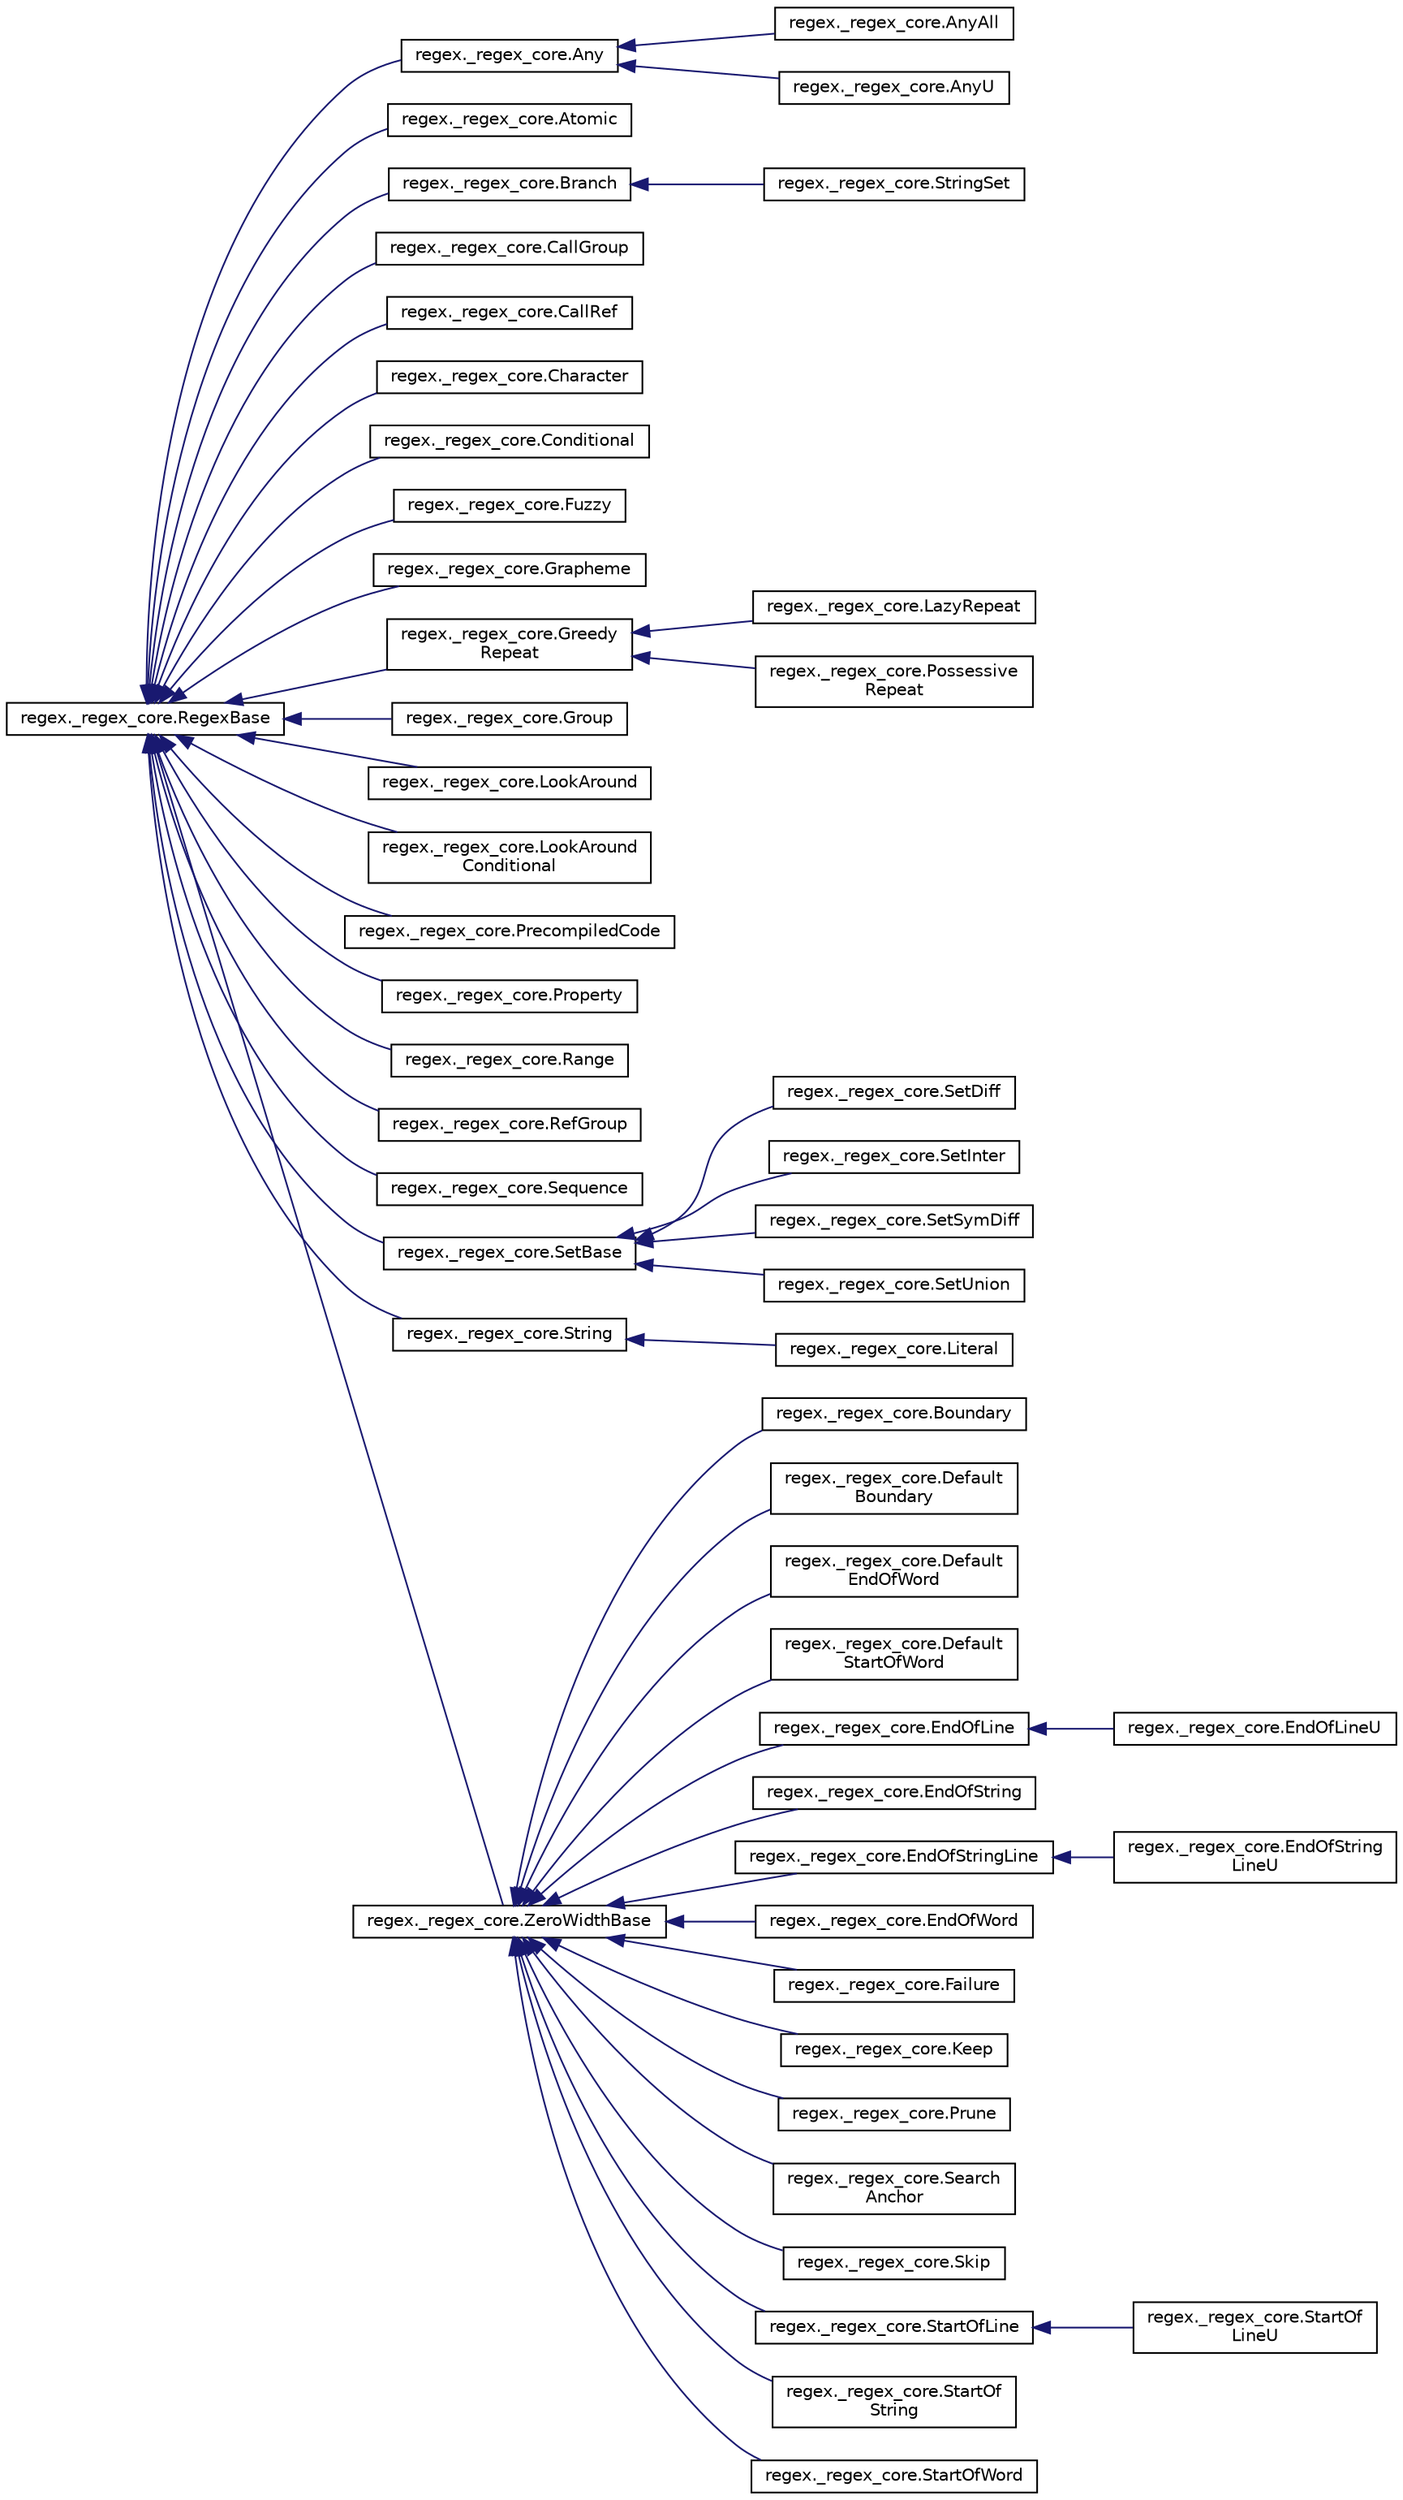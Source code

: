 digraph "Graphical Class Hierarchy"
{
 // LATEX_PDF_SIZE
  edge [fontname="Helvetica",fontsize="10",labelfontname="Helvetica",labelfontsize="10"];
  node [fontname="Helvetica",fontsize="10",shape=record];
  rankdir="LR";
  Node0 [label="regex._regex_core.RegexBase",height=0.2,width=0.4,color="black", fillcolor="white", style="filled",URL="$classregex_1_1__regex__core_1_1RegexBase.html",tooltip=" "];
  Node0 -> Node1 [dir="back",color="midnightblue",fontsize="10",style="solid",fontname="Helvetica"];
  Node1 [label="regex._regex_core.Any",height=0.2,width=0.4,color="black", fillcolor="white", style="filled",URL="$classregex_1_1__regex__core_1_1Any.html",tooltip=" "];
  Node1 -> Node2 [dir="back",color="midnightblue",fontsize="10",style="solid",fontname="Helvetica"];
  Node2 [label="regex._regex_core.AnyAll",height=0.2,width=0.4,color="black", fillcolor="white", style="filled",URL="$classregex_1_1__regex__core_1_1AnyAll.html",tooltip=" "];
  Node1 -> Node3 [dir="back",color="midnightblue",fontsize="10",style="solid",fontname="Helvetica"];
  Node3 [label="regex._regex_core.AnyU",height=0.2,width=0.4,color="black", fillcolor="white", style="filled",URL="$classregex_1_1__regex__core_1_1AnyU.html",tooltip=" "];
  Node0 -> Node4 [dir="back",color="midnightblue",fontsize="10",style="solid",fontname="Helvetica"];
  Node4 [label="regex._regex_core.Atomic",height=0.2,width=0.4,color="black", fillcolor="white", style="filled",URL="$classregex_1_1__regex__core_1_1Atomic.html",tooltip=" "];
  Node0 -> Node5 [dir="back",color="midnightblue",fontsize="10",style="solid",fontname="Helvetica"];
  Node5 [label="regex._regex_core.Branch",height=0.2,width=0.4,color="black", fillcolor="white", style="filled",URL="$classregex_1_1__regex__core_1_1Branch.html",tooltip=" "];
  Node5 -> Node6 [dir="back",color="midnightblue",fontsize="10",style="solid",fontname="Helvetica"];
  Node6 [label="regex._regex_core.StringSet",height=0.2,width=0.4,color="black", fillcolor="white", style="filled",URL="$classregex_1_1__regex__core_1_1StringSet.html",tooltip=" "];
  Node0 -> Node7 [dir="back",color="midnightblue",fontsize="10",style="solid",fontname="Helvetica"];
  Node7 [label="regex._regex_core.CallGroup",height=0.2,width=0.4,color="black", fillcolor="white", style="filled",URL="$classregex_1_1__regex__core_1_1CallGroup.html",tooltip=" "];
  Node0 -> Node8 [dir="back",color="midnightblue",fontsize="10",style="solid",fontname="Helvetica"];
  Node8 [label="regex._regex_core.CallRef",height=0.2,width=0.4,color="black", fillcolor="white", style="filled",URL="$classregex_1_1__regex__core_1_1CallRef.html",tooltip=" "];
  Node0 -> Node9 [dir="back",color="midnightblue",fontsize="10",style="solid",fontname="Helvetica"];
  Node9 [label="regex._regex_core.Character",height=0.2,width=0.4,color="black", fillcolor="white", style="filled",URL="$classregex_1_1__regex__core_1_1Character.html",tooltip=" "];
  Node0 -> Node10 [dir="back",color="midnightblue",fontsize="10",style="solid",fontname="Helvetica"];
  Node10 [label="regex._regex_core.Conditional",height=0.2,width=0.4,color="black", fillcolor="white", style="filled",URL="$classregex_1_1__regex__core_1_1Conditional.html",tooltip=" "];
  Node0 -> Node11 [dir="back",color="midnightblue",fontsize="10",style="solid",fontname="Helvetica"];
  Node11 [label="regex._regex_core.Fuzzy",height=0.2,width=0.4,color="black", fillcolor="white", style="filled",URL="$classregex_1_1__regex__core_1_1Fuzzy.html",tooltip=" "];
  Node0 -> Node12 [dir="back",color="midnightblue",fontsize="10",style="solid",fontname="Helvetica"];
  Node12 [label="regex._regex_core.Grapheme",height=0.2,width=0.4,color="black", fillcolor="white", style="filled",URL="$classregex_1_1__regex__core_1_1Grapheme.html",tooltip=" "];
  Node0 -> Node13 [dir="back",color="midnightblue",fontsize="10",style="solid",fontname="Helvetica"];
  Node13 [label="regex._regex_core.Greedy\lRepeat",height=0.2,width=0.4,color="black", fillcolor="white", style="filled",URL="$classregex_1_1__regex__core_1_1GreedyRepeat.html",tooltip=" "];
  Node13 -> Node14 [dir="back",color="midnightblue",fontsize="10",style="solid",fontname="Helvetica"];
  Node14 [label="regex._regex_core.LazyRepeat",height=0.2,width=0.4,color="black", fillcolor="white", style="filled",URL="$classregex_1_1__regex__core_1_1LazyRepeat.html",tooltip=" "];
  Node13 -> Node15 [dir="back",color="midnightblue",fontsize="10",style="solid",fontname="Helvetica"];
  Node15 [label="regex._regex_core.Possessive\lRepeat",height=0.2,width=0.4,color="black", fillcolor="white", style="filled",URL="$classregex_1_1__regex__core_1_1PossessiveRepeat.html",tooltip=" "];
  Node0 -> Node16 [dir="back",color="midnightblue",fontsize="10",style="solid",fontname="Helvetica"];
  Node16 [label="regex._regex_core.Group",height=0.2,width=0.4,color="black", fillcolor="white", style="filled",URL="$classregex_1_1__regex__core_1_1Group.html",tooltip=" "];
  Node0 -> Node17 [dir="back",color="midnightblue",fontsize="10",style="solid",fontname="Helvetica"];
  Node17 [label="regex._regex_core.LookAround",height=0.2,width=0.4,color="black", fillcolor="white", style="filled",URL="$classregex_1_1__regex__core_1_1LookAround.html",tooltip=" "];
  Node0 -> Node18 [dir="back",color="midnightblue",fontsize="10",style="solid",fontname="Helvetica"];
  Node18 [label="regex._regex_core.LookAround\lConditional",height=0.2,width=0.4,color="black", fillcolor="white", style="filled",URL="$classregex_1_1__regex__core_1_1LookAroundConditional.html",tooltip=" "];
  Node0 -> Node19 [dir="back",color="midnightblue",fontsize="10",style="solid",fontname="Helvetica"];
  Node19 [label="regex._regex_core.PrecompiledCode",height=0.2,width=0.4,color="black", fillcolor="white", style="filled",URL="$classregex_1_1__regex__core_1_1PrecompiledCode.html",tooltip=" "];
  Node0 -> Node20 [dir="back",color="midnightblue",fontsize="10",style="solid",fontname="Helvetica"];
  Node20 [label="regex._regex_core.Property",height=0.2,width=0.4,color="black", fillcolor="white", style="filled",URL="$classregex_1_1__regex__core_1_1Property.html",tooltip=" "];
  Node0 -> Node21 [dir="back",color="midnightblue",fontsize="10",style="solid",fontname="Helvetica"];
  Node21 [label="regex._regex_core.Range",height=0.2,width=0.4,color="black", fillcolor="white", style="filled",URL="$classregex_1_1__regex__core_1_1Range.html",tooltip=" "];
  Node0 -> Node22 [dir="back",color="midnightblue",fontsize="10",style="solid",fontname="Helvetica"];
  Node22 [label="regex._regex_core.RefGroup",height=0.2,width=0.4,color="black", fillcolor="white", style="filled",URL="$classregex_1_1__regex__core_1_1RefGroup.html",tooltip=" "];
  Node0 -> Node23 [dir="back",color="midnightblue",fontsize="10",style="solid",fontname="Helvetica"];
  Node23 [label="regex._regex_core.Sequence",height=0.2,width=0.4,color="black", fillcolor="white", style="filled",URL="$classregex_1_1__regex__core_1_1Sequence.html",tooltip=" "];
  Node0 -> Node24 [dir="back",color="midnightblue",fontsize="10",style="solid",fontname="Helvetica"];
  Node24 [label="regex._regex_core.SetBase",height=0.2,width=0.4,color="black", fillcolor="white", style="filled",URL="$classregex_1_1__regex__core_1_1SetBase.html",tooltip=" "];
  Node24 -> Node25 [dir="back",color="midnightblue",fontsize="10",style="solid",fontname="Helvetica"];
  Node25 [label="regex._regex_core.SetDiff",height=0.2,width=0.4,color="black", fillcolor="white", style="filled",URL="$classregex_1_1__regex__core_1_1SetDiff.html",tooltip=" "];
  Node24 -> Node26 [dir="back",color="midnightblue",fontsize="10",style="solid",fontname="Helvetica"];
  Node26 [label="regex._regex_core.SetInter",height=0.2,width=0.4,color="black", fillcolor="white", style="filled",URL="$classregex_1_1__regex__core_1_1SetInter.html",tooltip=" "];
  Node24 -> Node27 [dir="back",color="midnightblue",fontsize="10",style="solid",fontname="Helvetica"];
  Node27 [label="regex._regex_core.SetSymDiff",height=0.2,width=0.4,color="black", fillcolor="white", style="filled",URL="$classregex_1_1__regex__core_1_1SetSymDiff.html",tooltip=" "];
  Node24 -> Node28 [dir="back",color="midnightblue",fontsize="10",style="solid",fontname="Helvetica"];
  Node28 [label="regex._regex_core.SetUnion",height=0.2,width=0.4,color="black", fillcolor="white", style="filled",URL="$classregex_1_1__regex__core_1_1SetUnion.html",tooltip=" "];
  Node0 -> Node29 [dir="back",color="midnightblue",fontsize="10",style="solid",fontname="Helvetica"];
  Node29 [label="regex._regex_core.String",height=0.2,width=0.4,color="black", fillcolor="white", style="filled",URL="$classregex_1_1__regex__core_1_1String.html",tooltip=" "];
  Node29 -> Node30 [dir="back",color="midnightblue",fontsize="10",style="solid",fontname="Helvetica"];
  Node30 [label="regex._regex_core.Literal",height=0.2,width=0.4,color="black", fillcolor="white", style="filled",URL="$classregex_1_1__regex__core_1_1Literal.html",tooltip=" "];
  Node0 -> Node31 [dir="back",color="midnightblue",fontsize="10",style="solid",fontname="Helvetica"];
  Node31 [label="regex._regex_core.ZeroWidthBase",height=0.2,width=0.4,color="black", fillcolor="white", style="filled",URL="$classregex_1_1__regex__core_1_1ZeroWidthBase.html",tooltip=" "];
  Node31 -> Node32 [dir="back",color="midnightblue",fontsize="10",style="solid",fontname="Helvetica"];
  Node32 [label="regex._regex_core.Boundary",height=0.2,width=0.4,color="black", fillcolor="white", style="filled",URL="$classregex_1_1__regex__core_1_1Boundary.html",tooltip=" "];
  Node31 -> Node33 [dir="back",color="midnightblue",fontsize="10",style="solid",fontname="Helvetica"];
  Node33 [label="regex._regex_core.Default\lBoundary",height=0.2,width=0.4,color="black", fillcolor="white", style="filled",URL="$classregex_1_1__regex__core_1_1DefaultBoundary.html",tooltip=" "];
  Node31 -> Node34 [dir="back",color="midnightblue",fontsize="10",style="solid",fontname="Helvetica"];
  Node34 [label="regex._regex_core.Default\lEndOfWord",height=0.2,width=0.4,color="black", fillcolor="white", style="filled",URL="$classregex_1_1__regex__core_1_1DefaultEndOfWord.html",tooltip=" "];
  Node31 -> Node35 [dir="back",color="midnightblue",fontsize="10",style="solid",fontname="Helvetica"];
  Node35 [label="regex._regex_core.Default\lStartOfWord",height=0.2,width=0.4,color="black", fillcolor="white", style="filled",URL="$classregex_1_1__regex__core_1_1DefaultStartOfWord.html",tooltip=" "];
  Node31 -> Node36 [dir="back",color="midnightblue",fontsize="10",style="solid",fontname="Helvetica"];
  Node36 [label="regex._regex_core.EndOfLine",height=0.2,width=0.4,color="black", fillcolor="white", style="filled",URL="$classregex_1_1__regex__core_1_1EndOfLine.html",tooltip=" "];
  Node36 -> Node37 [dir="back",color="midnightblue",fontsize="10",style="solid",fontname="Helvetica"];
  Node37 [label="regex._regex_core.EndOfLineU",height=0.2,width=0.4,color="black", fillcolor="white", style="filled",URL="$classregex_1_1__regex__core_1_1EndOfLineU.html",tooltip=" "];
  Node31 -> Node38 [dir="back",color="midnightblue",fontsize="10",style="solid",fontname="Helvetica"];
  Node38 [label="regex._regex_core.EndOfString",height=0.2,width=0.4,color="black", fillcolor="white", style="filled",URL="$classregex_1_1__regex__core_1_1EndOfString.html",tooltip=" "];
  Node31 -> Node39 [dir="back",color="midnightblue",fontsize="10",style="solid",fontname="Helvetica"];
  Node39 [label="regex._regex_core.EndOfStringLine",height=0.2,width=0.4,color="black", fillcolor="white", style="filled",URL="$classregex_1_1__regex__core_1_1EndOfStringLine.html",tooltip=" "];
  Node39 -> Node40 [dir="back",color="midnightblue",fontsize="10",style="solid",fontname="Helvetica"];
  Node40 [label="regex._regex_core.EndOfString\lLineU",height=0.2,width=0.4,color="black", fillcolor="white", style="filled",URL="$classregex_1_1__regex__core_1_1EndOfStringLineU.html",tooltip=" "];
  Node31 -> Node41 [dir="back",color="midnightblue",fontsize="10",style="solid",fontname="Helvetica"];
  Node41 [label="regex._regex_core.EndOfWord",height=0.2,width=0.4,color="black", fillcolor="white", style="filled",URL="$classregex_1_1__regex__core_1_1EndOfWord.html",tooltip=" "];
  Node31 -> Node42 [dir="back",color="midnightblue",fontsize="10",style="solid",fontname="Helvetica"];
  Node42 [label="regex._regex_core.Failure",height=0.2,width=0.4,color="black", fillcolor="white", style="filled",URL="$classregex_1_1__regex__core_1_1Failure.html",tooltip=" "];
  Node31 -> Node43 [dir="back",color="midnightblue",fontsize="10",style="solid",fontname="Helvetica"];
  Node43 [label="regex._regex_core.Keep",height=0.2,width=0.4,color="black", fillcolor="white", style="filled",URL="$classregex_1_1__regex__core_1_1Keep.html",tooltip=" "];
  Node31 -> Node44 [dir="back",color="midnightblue",fontsize="10",style="solid",fontname="Helvetica"];
  Node44 [label="regex._regex_core.Prune",height=0.2,width=0.4,color="black", fillcolor="white", style="filled",URL="$classregex_1_1__regex__core_1_1Prune.html",tooltip=" "];
  Node31 -> Node45 [dir="back",color="midnightblue",fontsize="10",style="solid",fontname="Helvetica"];
  Node45 [label="regex._regex_core.Search\lAnchor",height=0.2,width=0.4,color="black", fillcolor="white", style="filled",URL="$classregex_1_1__regex__core_1_1SearchAnchor.html",tooltip=" "];
  Node31 -> Node46 [dir="back",color="midnightblue",fontsize="10",style="solid",fontname="Helvetica"];
  Node46 [label="regex._regex_core.Skip",height=0.2,width=0.4,color="black", fillcolor="white", style="filled",URL="$classregex_1_1__regex__core_1_1Skip.html",tooltip=" "];
  Node31 -> Node47 [dir="back",color="midnightblue",fontsize="10",style="solid",fontname="Helvetica"];
  Node47 [label="regex._regex_core.StartOfLine",height=0.2,width=0.4,color="black", fillcolor="white", style="filled",URL="$classregex_1_1__regex__core_1_1StartOfLine.html",tooltip=" "];
  Node47 -> Node48 [dir="back",color="midnightblue",fontsize="10",style="solid",fontname="Helvetica"];
  Node48 [label="regex._regex_core.StartOf\lLineU",height=0.2,width=0.4,color="black", fillcolor="white", style="filled",URL="$classregex_1_1__regex__core_1_1StartOfLineU.html",tooltip=" "];
  Node31 -> Node49 [dir="back",color="midnightblue",fontsize="10",style="solid",fontname="Helvetica"];
  Node49 [label="regex._regex_core.StartOf\lString",height=0.2,width=0.4,color="black", fillcolor="white", style="filled",URL="$classregex_1_1__regex__core_1_1StartOfString.html",tooltip=" "];
  Node31 -> Node50 [dir="back",color="midnightblue",fontsize="10",style="solid",fontname="Helvetica"];
  Node50 [label="regex._regex_core.StartOfWord",height=0.2,width=0.4,color="black", fillcolor="white", style="filled",URL="$classregex_1_1__regex__core_1_1StartOfWord.html",tooltip=" "];
}
